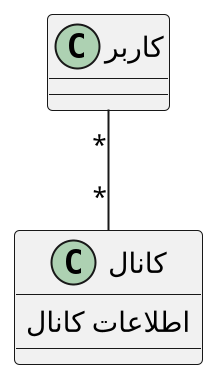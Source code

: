 @startuml search_chanel

scale 2
skinparam DefaultFontName B Nazanin


class "کاربر" as user {
}

class "کانال" as chanel {
    اطلاعات کانال
}

user "*" -- "*" chanel

@enduml

